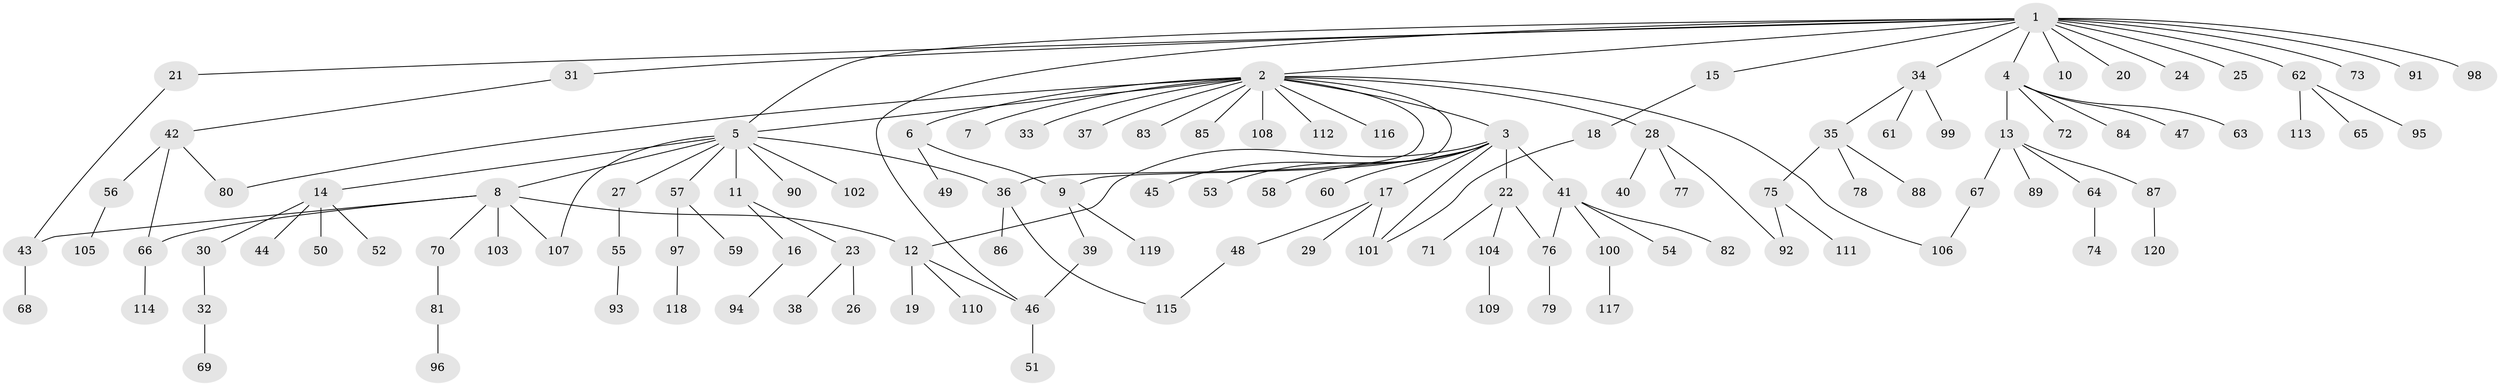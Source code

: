 // Generated by graph-tools (version 1.1) at 2025/01/03/09/25 03:01:51]
// undirected, 120 vertices, 135 edges
graph export_dot {
graph [start="1"]
  node [color=gray90,style=filled];
  1;
  2;
  3;
  4;
  5;
  6;
  7;
  8;
  9;
  10;
  11;
  12;
  13;
  14;
  15;
  16;
  17;
  18;
  19;
  20;
  21;
  22;
  23;
  24;
  25;
  26;
  27;
  28;
  29;
  30;
  31;
  32;
  33;
  34;
  35;
  36;
  37;
  38;
  39;
  40;
  41;
  42;
  43;
  44;
  45;
  46;
  47;
  48;
  49;
  50;
  51;
  52;
  53;
  54;
  55;
  56;
  57;
  58;
  59;
  60;
  61;
  62;
  63;
  64;
  65;
  66;
  67;
  68;
  69;
  70;
  71;
  72;
  73;
  74;
  75;
  76;
  77;
  78;
  79;
  80;
  81;
  82;
  83;
  84;
  85;
  86;
  87;
  88;
  89;
  90;
  91;
  92;
  93;
  94;
  95;
  96;
  97;
  98;
  99;
  100;
  101;
  102;
  103;
  104;
  105;
  106;
  107;
  108;
  109;
  110;
  111;
  112;
  113;
  114;
  115;
  116;
  117;
  118;
  119;
  120;
  1 -- 2;
  1 -- 4;
  1 -- 5;
  1 -- 10;
  1 -- 15;
  1 -- 20;
  1 -- 21;
  1 -- 24;
  1 -- 25;
  1 -- 31;
  1 -- 34;
  1 -- 46;
  1 -- 62;
  1 -- 73;
  1 -- 91;
  1 -- 98;
  2 -- 3;
  2 -- 5;
  2 -- 6;
  2 -- 7;
  2 -- 9;
  2 -- 28;
  2 -- 33;
  2 -- 36;
  2 -- 37;
  2 -- 80;
  2 -- 83;
  2 -- 85;
  2 -- 106;
  2 -- 108;
  2 -- 112;
  2 -- 116;
  3 -- 12;
  3 -- 17;
  3 -- 22;
  3 -- 41;
  3 -- 45;
  3 -- 53;
  3 -- 58;
  3 -- 60;
  3 -- 101;
  4 -- 13;
  4 -- 47;
  4 -- 63;
  4 -- 72;
  4 -- 84;
  5 -- 8;
  5 -- 11;
  5 -- 14;
  5 -- 27;
  5 -- 36;
  5 -- 57;
  5 -- 90;
  5 -- 102;
  5 -- 107;
  6 -- 9;
  6 -- 49;
  8 -- 12;
  8 -- 43;
  8 -- 66;
  8 -- 70;
  8 -- 103;
  8 -- 107;
  9 -- 39;
  9 -- 119;
  11 -- 16;
  11 -- 23;
  12 -- 19;
  12 -- 46;
  12 -- 110;
  13 -- 64;
  13 -- 67;
  13 -- 87;
  13 -- 89;
  14 -- 30;
  14 -- 44;
  14 -- 50;
  14 -- 52;
  15 -- 18;
  16 -- 94;
  17 -- 29;
  17 -- 48;
  17 -- 101;
  18 -- 101;
  21 -- 43;
  22 -- 71;
  22 -- 76;
  22 -- 104;
  23 -- 26;
  23 -- 38;
  27 -- 55;
  28 -- 40;
  28 -- 77;
  28 -- 92;
  30 -- 32;
  31 -- 42;
  32 -- 69;
  34 -- 35;
  34 -- 61;
  34 -- 99;
  35 -- 75;
  35 -- 78;
  35 -- 88;
  36 -- 86;
  36 -- 115;
  39 -- 46;
  41 -- 54;
  41 -- 76;
  41 -- 82;
  41 -- 100;
  42 -- 56;
  42 -- 66;
  42 -- 80;
  43 -- 68;
  46 -- 51;
  48 -- 115;
  55 -- 93;
  56 -- 105;
  57 -- 59;
  57 -- 97;
  62 -- 65;
  62 -- 95;
  62 -- 113;
  64 -- 74;
  66 -- 114;
  67 -- 106;
  70 -- 81;
  75 -- 92;
  75 -- 111;
  76 -- 79;
  81 -- 96;
  87 -- 120;
  97 -- 118;
  100 -- 117;
  104 -- 109;
}
